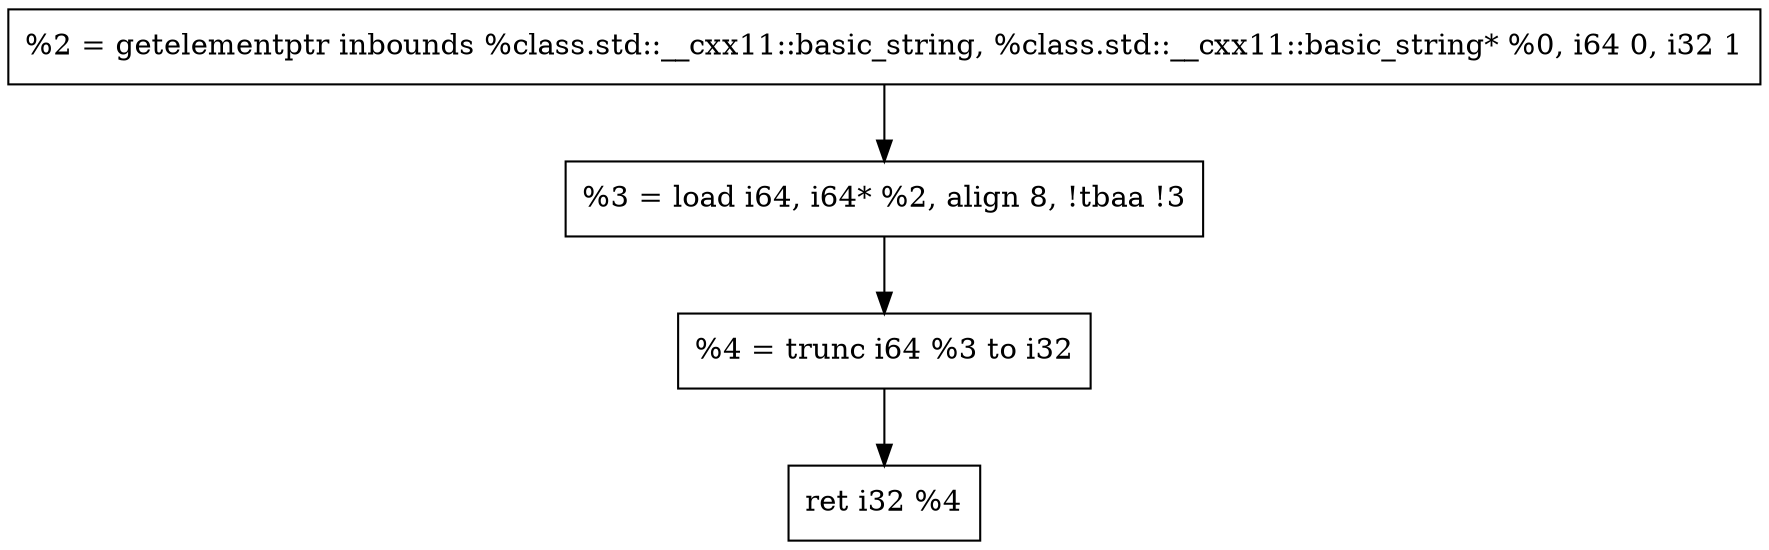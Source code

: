 digraph "DDG for '_Z6strlenNSt7__cxx1112basic_stringIcSt11char_traitsIcESaIcEEE' function" {
Node0x55ad3df2a950[shape=record, label="  %2 = getelementptr inbounds %class.std::__cxx11::basic_string, %class.std::__cxx11::basic_string* %0, i64 0, i32 1"];
Node0x55ad3df2aa30[shape=record, label="  %3 = load i64, i64* %2, align 8, !tbaa !3"];
Node0x55ad3df2ab50[shape=record, label="  %4 = trunc i64 %3 to i32"];
Node0x55ad3df2ac50[shape=record, label="  ret i32 %4"];
Node0x55ad3df2a950 -> Node0x55ad3df2aa30
Node0x55ad3df2aa30 -> Node0x55ad3df2ab50
Node0x55ad3df2ab50 -> Node0x55ad3df2ac50
}